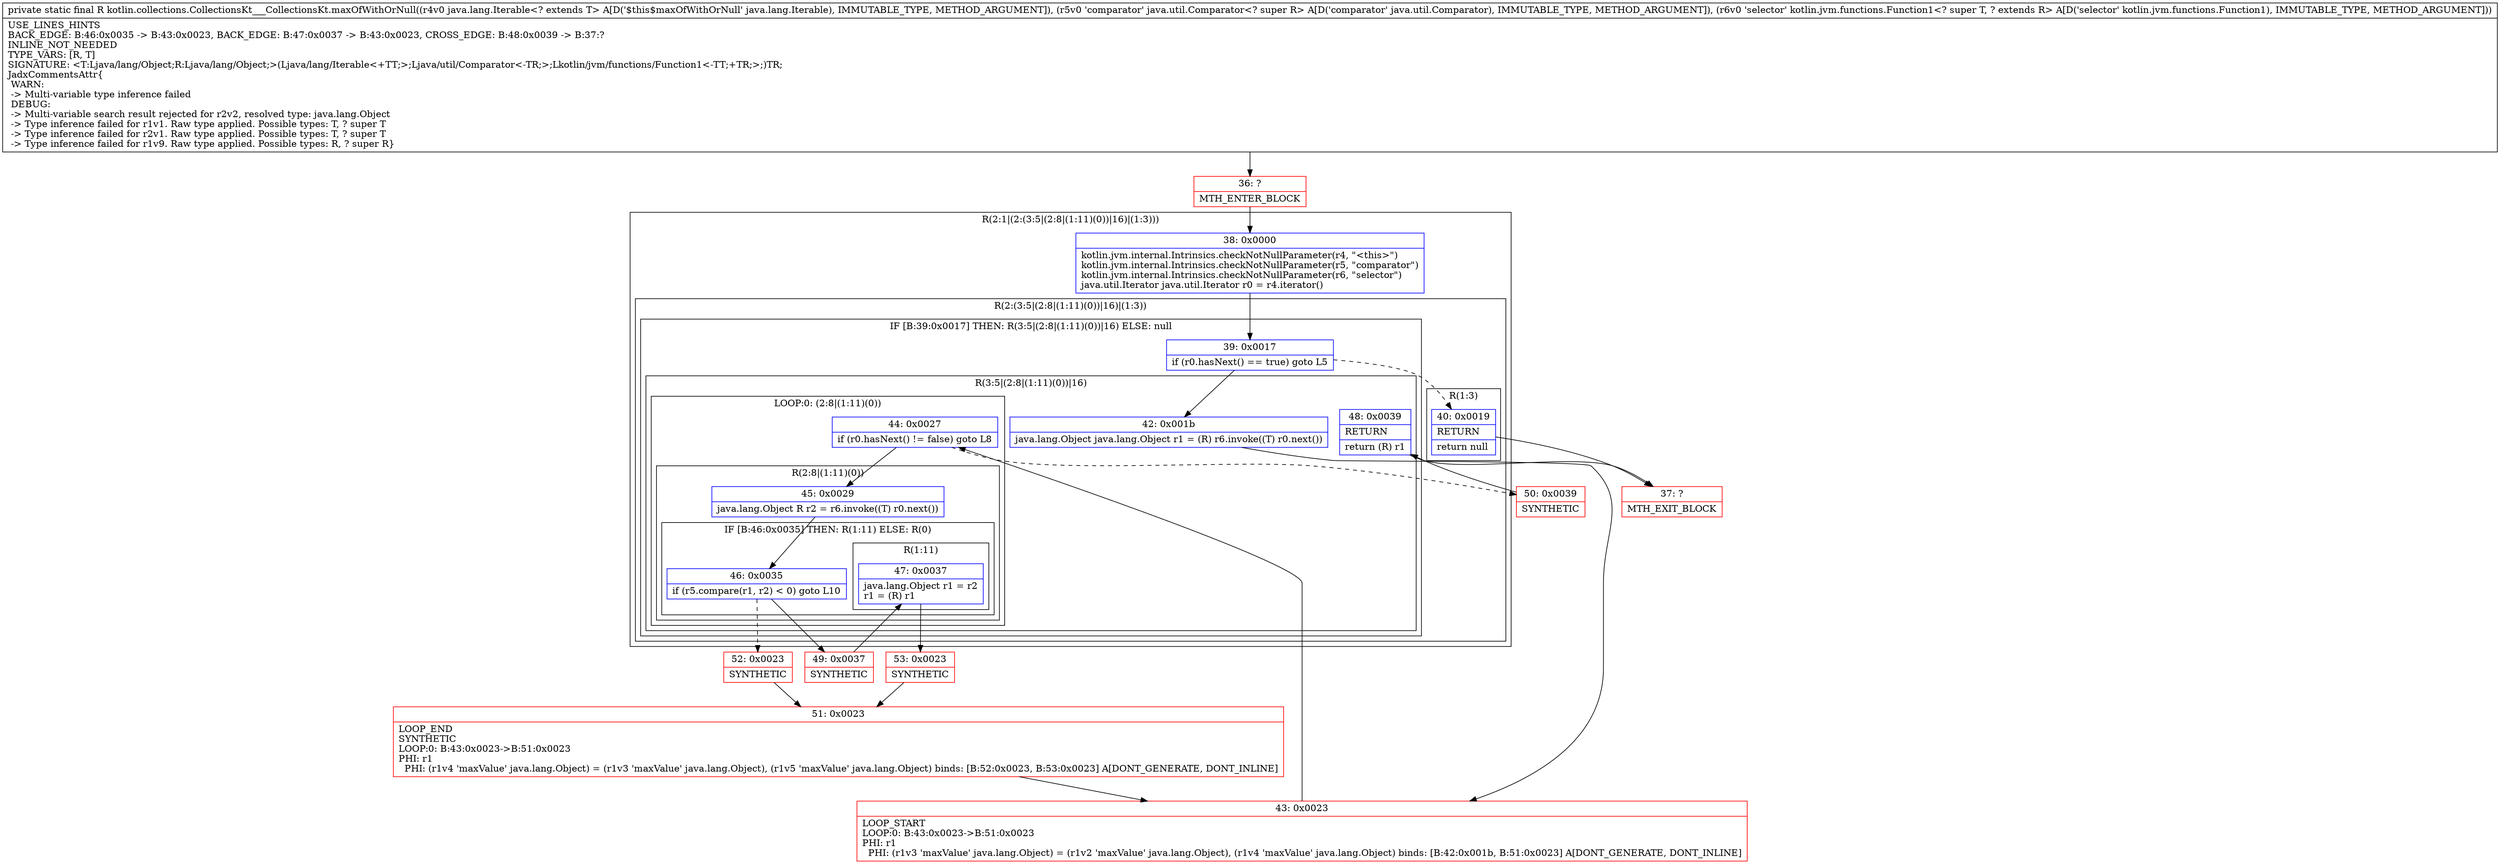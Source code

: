 digraph "CFG forkotlin.collections.CollectionsKt___CollectionsKt.maxOfWithOrNull(Ljava\/lang\/Iterable;Ljava\/util\/Comparator;Lkotlin\/jvm\/functions\/Function1;)Ljava\/lang\/Object;" {
subgraph cluster_Region_355155225 {
label = "R(2:1|(2:(3:5|(2:8|(1:11)(0))|16)|(1:3)))";
node [shape=record,color=blue];
Node_38 [shape=record,label="{38\:\ 0x0000|kotlin.jvm.internal.Intrinsics.checkNotNullParameter(r4, \"\<this\>\")\lkotlin.jvm.internal.Intrinsics.checkNotNullParameter(r5, \"comparator\")\lkotlin.jvm.internal.Intrinsics.checkNotNullParameter(r6, \"selector\")\ljava.util.Iterator java.util.Iterator r0 = r4.iterator()\l}"];
subgraph cluster_Region_394332315 {
label = "R(2:(3:5|(2:8|(1:11)(0))|16)|(1:3))";
node [shape=record,color=blue];
subgraph cluster_IfRegion_63743806 {
label = "IF [B:39:0x0017] THEN: R(3:5|(2:8|(1:11)(0))|16) ELSE: null";
node [shape=record,color=blue];
Node_39 [shape=record,label="{39\:\ 0x0017|if (r0.hasNext() == true) goto L5\l}"];
subgraph cluster_Region_833879688 {
label = "R(3:5|(2:8|(1:11)(0))|16)";
node [shape=record,color=blue];
Node_42 [shape=record,label="{42\:\ 0x001b|java.lang.Object java.lang.Object r1 = (R) r6.invoke((T) r0.next())\l}"];
subgraph cluster_LoopRegion_2097970215 {
label = "LOOP:0: (2:8|(1:11)(0))";
node [shape=record,color=blue];
Node_44 [shape=record,label="{44\:\ 0x0027|if (r0.hasNext() != false) goto L8\l}"];
subgraph cluster_Region_830690666 {
label = "R(2:8|(1:11)(0))";
node [shape=record,color=blue];
Node_45 [shape=record,label="{45\:\ 0x0029|java.lang.Object R r2 = r6.invoke((T) r0.next())\l}"];
subgraph cluster_IfRegion_2037977847 {
label = "IF [B:46:0x0035] THEN: R(1:11) ELSE: R(0)";
node [shape=record,color=blue];
Node_46 [shape=record,label="{46\:\ 0x0035|if (r5.compare(r1, r2) \< 0) goto L10\l}"];
subgraph cluster_Region_1469112627 {
label = "R(1:11)";
node [shape=record,color=blue];
Node_47 [shape=record,label="{47\:\ 0x0037|java.lang.Object r1 = r2\lr1 = (R) r1\l}"];
}
subgraph cluster_Region_1723207403 {
label = "R(0)";
node [shape=record,color=blue];
}
}
}
}
Node_48 [shape=record,label="{48\:\ 0x0039|RETURN\l|return (R) r1\l}"];
}
}
subgraph cluster_Region_290438132 {
label = "R(1:3)";
node [shape=record,color=blue];
Node_40 [shape=record,label="{40\:\ 0x0019|RETURN\l|return null\l}"];
}
}
}
Node_36 [shape=record,color=red,label="{36\:\ ?|MTH_ENTER_BLOCK\l}"];
Node_37 [shape=record,color=red,label="{37\:\ ?|MTH_EXIT_BLOCK\l}"];
Node_43 [shape=record,color=red,label="{43\:\ 0x0023|LOOP_START\lLOOP:0: B:43:0x0023\-\>B:51:0x0023\lPHI: r1 \l  PHI: (r1v3 'maxValue' java.lang.Object) = (r1v2 'maxValue' java.lang.Object), (r1v4 'maxValue' java.lang.Object) binds: [B:42:0x001b, B:51:0x0023] A[DONT_GENERATE, DONT_INLINE]\l}"];
Node_49 [shape=record,color=red,label="{49\:\ 0x0037|SYNTHETIC\l}"];
Node_53 [shape=record,color=red,label="{53\:\ 0x0023|SYNTHETIC\l}"];
Node_51 [shape=record,color=red,label="{51\:\ 0x0023|LOOP_END\lSYNTHETIC\lLOOP:0: B:43:0x0023\-\>B:51:0x0023\lPHI: r1 \l  PHI: (r1v4 'maxValue' java.lang.Object) = (r1v3 'maxValue' java.lang.Object), (r1v5 'maxValue' java.lang.Object) binds: [B:52:0x0023, B:53:0x0023] A[DONT_GENERATE, DONT_INLINE]\l}"];
Node_52 [shape=record,color=red,label="{52\:\ 0x0023|SYNTHETIC\l}"];
Node_50 [shape=record,color=red,label="{50\:\ 0x0039|SYNTHETIC\l}"];
MethodNode[shape=record,label="{private static final R kotlin.collections.CollectionsKt___CollectionsKt.maxOfWithOrNull((r4v0 java.lang.Iterable\<? extends T\> A[D('$this$maxOfWithOrNull' java.lang.Iterable), IMMUTABLE_TYPE, METHOD_ARGUMENT]), (r5v0 'comparator' java.util.Comparator\<? super R\> A[D('comparator' java.util.Comparator), IMMUTABLE_TYPE, METHOD_ARGUMENT]), (r6v0 'selector' kotlin.jvm.functions.Function1\<? super T, ? extends R\> A[D('selector' kotlin.jvm.functions.Function1), IMMUTABLE_TYPE, METHOD_ARGUMENT]))  | USE_LINES_HINTS\lBACK_EDGE: B:46:0x0035 \-\> B:43:0x0023, BACK_EDGE: B:47:0x0037 \-\> B:43:0x0023, CROSS_EDGE: B:48:0x0039 \-\> B:37:?\lINLINE_NOT_NEEDED\lTYPE_VARS: [R, T]\lSIGNATURE: \<T:Ljava\/lang\/Object;R:Ljava\/lang\/Object;\>(Ljava\/lang\/Iterable\<+TT;\>;Ljava\/util\/Comparator\<\-TR;\>;Lkotlin\/jvm\/functions\/Function1\<\-TT;+TR;\>;)TR;\lJadxCommentsAttr\{\l WARN: \l \-\> Multi\-variable type inference failed\l DEBUG: \l \-\> Multi\-variable search result rejected for r2v2, resolved type: java.lang.Object\l \-\> Type inference failed for r1v1. Raw type applied. Possible types: T, ? super T\l \-\> Type inference failed for r2v1. Raw type applied. Possible types: T, ? super T\l \-\> Type inference failed for r1v9. Raw type applied. Possible types: R, ? super R\}\l}"];
MethodNode -> Node_36;Node_38 -> Node_39;
Node_39 -> Node_40[style=dashed];
Node_39 -> Node_42;
Node_42 -> Node_43;
Node_44 -> Node_45;
Node_44 -> Node_50[style=dashed];
Node_45 -> Node_46;
Node_46 -> Node_49;
Node_46 -> Node_52[style=dashed];
Node_47 -> Node_53;
Node_48 -> Node_37;
Node_40 -> Node_37;
Node_36 -> Node_38;
Node_43 -> Node_44;
Node_49 -> Node_47;
Node_53 -> Node_51;
Node_51 -> Node_43;
Node_52 -> Node_51;
Node_50 -> Node_48;
}

